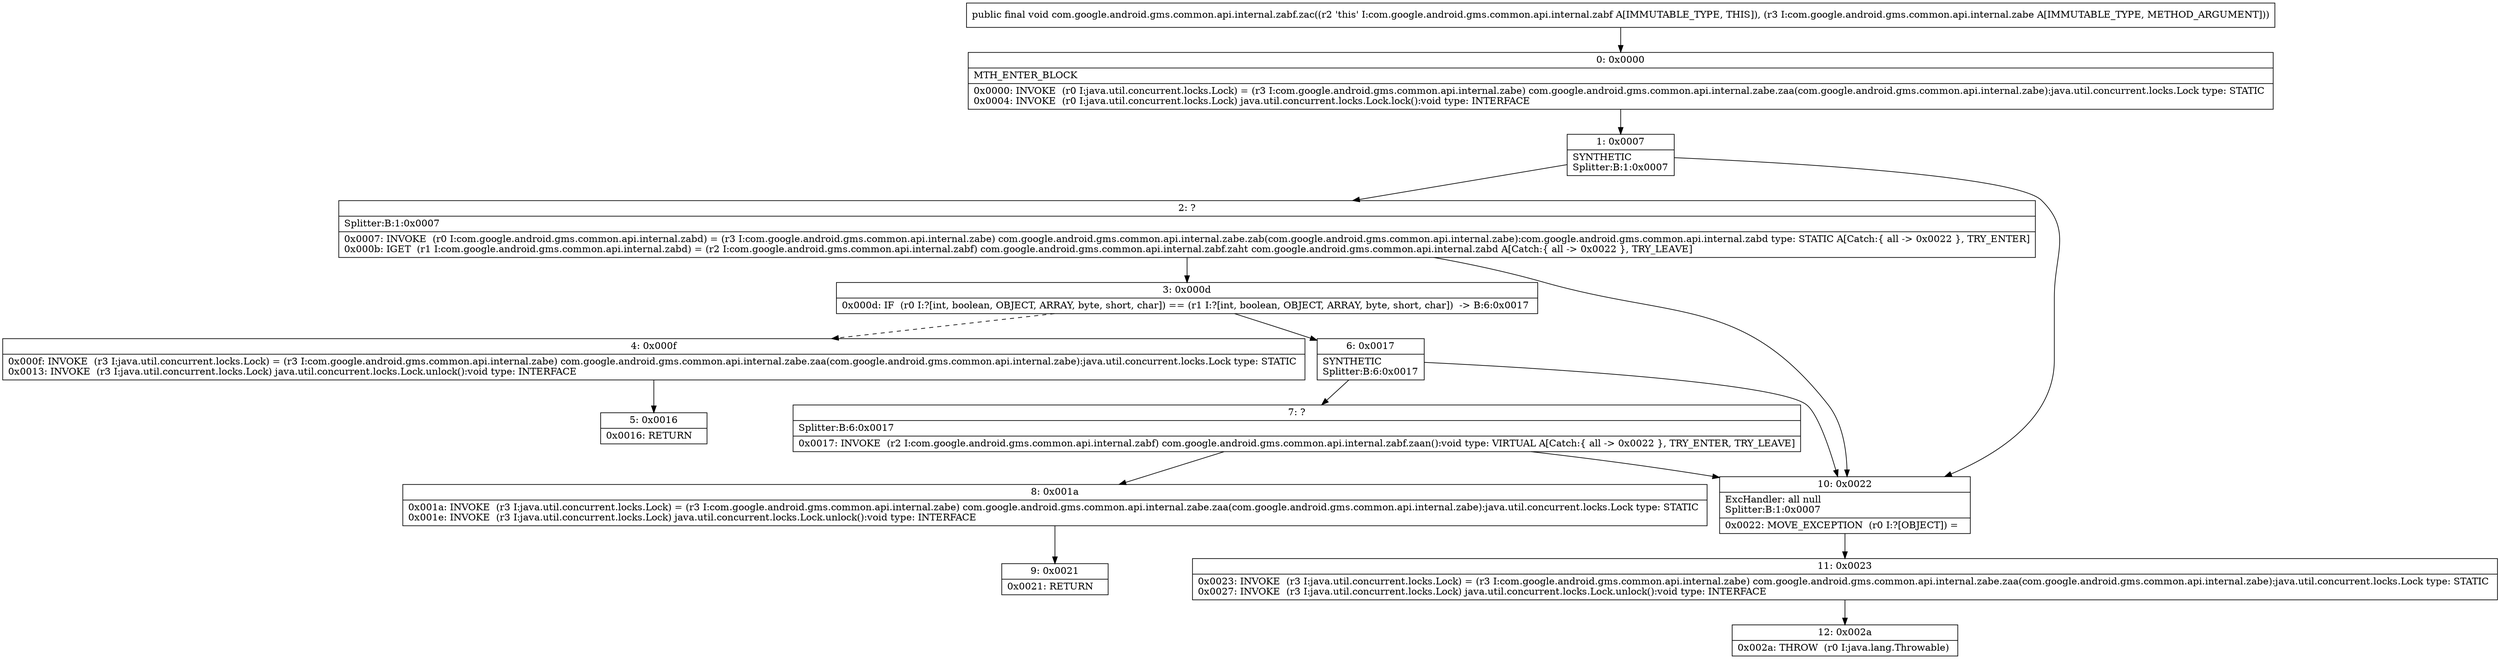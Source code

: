 digraph "CFG forcom.google.android.gms.common.api.internal.zabf.zac(Lcom\/google\/android\/gms\/common\/api\/internal\/zabe;)V" {
Node_0 [shape=record,label="{0\:\ 0x0000|MTH_ENTER_BLOCK\l|0x0000: INVOKE  (r0 I:java.util.concurrent.locks.Lock) = (r3 I:com.google.android.gms.common.api.internal.zabe) com.google.android.gms.common.api.internal.zabe.zaa(com.google.android.gms.common.api.internal.zabe):java.util.concurrent.locks.Lock type: STATIC \l0x0004: INVOKE  (r0 I:java.util.concurrent.locks.Lock) java.util.concurrent.locks.Lock.lock():void type: INTERFACE \l}"];
Node_1 [shape=record,label="{1\:\ 0x0007|SYNTHETIC\lSplitter:B:1:0x0007\l}"];
Node_2 [shape=record,label="{2\:\ ?|Splitter:B:1:0x0007\l|0x0007: INVOKE  (r0 I:com.google.android.gms.common.api.internal.zabd) = (r3 I:com.google.android.gms.common.api.internal.zabe) com.google.android.gms.common.api.internal.zabe.zab(com.google.android.gms.common.api.internal.zabe):com.google.android.gms.common.api.internal.zabd type: STATIC A[Catch:\{ all \-\> 0x0022 \}, TRY_ENTER]\l0x000b: IGET  (r1 I:com.google.android.gms.common.api.internal.zabd) = (r2 I:com.google.android.gms.common.api.internal.zabf) com.google.android.gms.common.api.internal.zabf.zaht com.google.android.gms.common.api.internal.zabd A[Catch:\{ all \-\> 0x0022 \}, TRY_LEAVE]\l}"];
Node_3 [shape=record,label="{3\:\ 0x000d|0x000d: IF  (r0 I:?[int, boolean, OBJECT, ARRAY, byte, short, char]) == (r1 I:?[int, boolean, OBJECT, ARRAY, byte, short, char])  \-\> B:6:0x0017 \l}"];
Node_4 [shape=record,label="{4\:\ 0x000f|0x000f: INVOKE  (r3 I:java.util.concurrent.locks.Lock) = (r3 I:com.google.android.gms.common.api.internal.zabe) com.google.android.gms.common.api.internal.zabe.zaa(com.google.android.gms.common.api.internal.zabe):java.util.concurrent.locks.Lock type: STATIC \l0x0013: INVOKE  (r3 I:java.util.concurrent.locks.Lock) java.util.concurrent.locks.Lock.unlock():void type: INTERFACE \l}"];
Node_5 [shape=record,label="{5\:\ 0x0016|0x0016: RETURN   \l}"];
Node_6 [shape=record,label="{6\:\ 0x0017|SYNTHETIC\lSplitter:B:6:0x0017\l}"];
Node_7 [shape=record,label="{7\:\ ?|Splitter:B:6:0x0017\l|0x0017: INVOKE  (r2 I:com.google.android.gms.common.api.internal.zabf) com.google.android.gms.common.api.internal.zabf.zaan():void type: VIRTUAL A[Catch:\{ all \-\> 0x0022 \}, TRY_ENTER, TRY_LEAVE]\l}"];
Node_8 [shape=record,label="{8\:\ 0x001a|0x001a: INVOKE  (r3 I:java.util.concurrent.locks.Lock) = (r3 I:com.google.android.gms.common.api.internal.zabe) com.google.android.gms.common.api.internal.zabe.zaa(com.google.android.gms.common.api.internal.zabe):java.util.concurrent.locks.Lock type: STATIC \l0x001e: INVOKE  (r3 I:java.util.concurrent.locks.Lock) java.util.concurrent.locks.Lock.unlock():void type: INTERFACE \l}"];
Node_9 [shape=record,label="{9\:\ 0x0021|0x0021: RETURN   \l}"];
Node_10 [shape=record,label="{10\:\ 0x0022|ExcHandler: all null\lSplitter:B:1:0x0007\l|0x0022: MOVE_EXCEPTION  (r0 I:?[OBJECT]) =  \l}"];
Node_11 [shape=record,label="{11\:\ 0x0023|0x0023: INVOKE  (r3 I:java.util.concurrent.locks.Lock) = (r3 I:com.google.android.gms.common.api.internal.zabe) com.google.android.gms.common.api.internal.zabe.zaa(com.google.android.gms.common.api.internal.zabe):java.util.concurrent.locks.Lock type: STATIC \l0x0027: INVOKE  (r3 I:java.util.concurrent.locks.Lock) java.util.concurrent.locks.Lock.unlock():void type: INTERFACE \l}"];
Node_12 [shape=record,label="{12\:\ 0x002a|0x002a: THROW  (r0 I:java.lang.Throwable) \l}"];
MethodNode[shape=record,label="{public final void com.google.android.gms.common.api.internal.zabf.zac((r2 'this' I:com.google.android.gms.common.api.internal.zabf A[IMMUTABLE_TYPE, THIS]), (r3 I:com.google.android.gms.common.api.internal.zabe A[IMMUTABLE_TYPE, METHOD_ARGUMENT])) }"];
MethodNode -> Node_0;
Node_0 -> Node_1;
Node_1 -> Node_2;
Node_1 -> Node_10;
Node_2 -> Node_3;
Node_2 -> Node_10;
Node_3 -> Node_4[style=dashed];
Node_3 -> Node_6;
Node_4 -> Node_5;
Node_6 -> Node_7;
Node_6 -> Node_10;
Node_7 -> Node_8;
Node_7 -> Node_10;
Node_8 -> Node_9;
Node_10 -> Node_11;
Node_11 -> Node_12;
}

